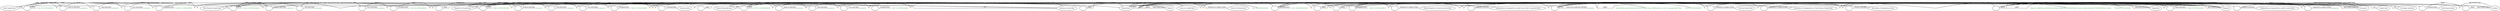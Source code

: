 strict graph "Mexico-K2-all.tsv" {
	fontsize=20
	{
		rank=same
		node [color="" fontcolor=black fontsize=10 shape=ellipse style=""]
		"Q2608489-P576-1d2dab-46b6b8b6-0-P828" [label=""]
		ckgP1 [label=Provenance]
		node [color=orange fontsize=10 shape=point style=filled]
		"ckg_c20-46b6b8b6-0-P828" [label=""]
	}
	edge [fontsize=10]
	"Q2608489-P576-1d2dab-46b6b8b6-0-P828" -- "ckg_c20-46b6b8b6-0-P828" [label=ckgr9]
	"ckg_c20-46b6b8b6-0-P828" -- ckgP1 [label="ckg:Context Type"]
	{
		rank=same
		node [color="" fontcolor=black fontsize=10 shape=ellipse style=""]
		"Q285658-P576-f09f24-7606e02a-0-P828" [label=""]
		ckgP1 [label=Provenance]
		node [color=orange fontsize=10 shape=point style=filled]
		"ckg_c20-7606e02a-0-P828" [label=""]
	}
	edge [fontsize=10]
	"Q285658-P576-f09f24-7606e02a-0-P828" -- "ckg_c20-7606e02a-0-P828" [label=ckgr9]
	"ckg_c20-7606e02a-0-P828" -- ckgP1 [label="ckg:Context Type"]
	{
		rank=same
		node [color="" fontcolor=black fontsize=10 shape=ellipse style=""]
		"Q5788450-P576-09d178-15130118-0-P828" [label=""]
		ckgP1 [label=Provenance]
		node [color=orange fontsize=10 shape=point style=filled]
		"ckg_c20-15130118-0-P828" [label=""]
	}
	edge [fontsize=10]
	"Q5788450-P576-09d178-15130118-0-P828" -- "ckg_c20-15130118-0-P828" [label=ckgr9]
	"ckg_c20-15130118-0-P828" -- ckgP1 [label="ckg:Context Type"]
	{
		rank=same
		node [color="" fontcolor=black fontsize=10 shape=ellipse style=""]
		"Q671658-P576-aced6f-051f565c-0-P828" [label=""]
		ckgP1 [label=Provenance]
		node [color=orange fontsize=10 shape=point style=filled]
		"ckg_c20-051f565c-0-P828" [label=""]
	}
	edge [fontsize=10]
	"Q671658-P576-aced6f-051f565c-0-P828" -- "ckg_c20-051f565c-0-P828" [label=ckgr9]
	"ckg_c20-051f565c-0-P828" -- ckgP1 [label="ckg:Context Type"]
	{
		rank=same
		node [color="" fontcolor=black fontsize=10 shape=ellipse style=""]
		"Q96-P571-152919-88adc7f1-0-P805" [label=""]
		ckgP1 [label=Provenance]
		node [color=orange fontsize=10 shape=point style=filled]
		"ckg_c22-88adc7f1-0-P805" [label=""]
	}
	edge [fontsize=10]
	"Q96-P571-152919-88adc7f1-0-P805" -- "ckg_c22-88adc7f1-0-P805" [label=ckgr9]
	"ckg_c22-88adc7f1-0-P805" -- ckgP1 [label="ckg:Context Type"]
	{
		rank=same
		node [color="" fontcolor=black fontsize=10 shape=ellipse style=""]
		"Q2608489-P576-1d2dab-46b6b8b6-0-P580" [label=""]
		ckgT1 [label=Temporal]
		node [color=orange fontsize=10 shape=point style=filled]
		"ckg_c2-46b6b8b6-0-P580" [label=""]
	}
	edge [fontsize=10]
	"Q2608489-P576-1d2dab-46b6b8b6-0-P580" -- "ckg_c2-46b6b8b6-0-P580" [label=ckgr9]
	"ckg_c2-46b6b8b6-0-P580" -- ckgT1 [label="ckg:Context Type"]
	{
		rank=same
		node [color="" fontcolor=black fontsize=10 shape=ellipse style=""]
		"Q285658-P576-f09f24-7606e02a-0-P580" [label=""]
		ckgT1 [label=Temporal]
		node [color=orange fontsize=10 shape=point style=filled]
		"ckg_c2-7606e02a-0-P580" [label=""]
	}
	edge [fontsize=10]
	"Q285658-P576-f09f24-7606e02a-0-P580" -- "ckg_c2-7606e02a-0-P580" [label=ckgr9]
	"ckg_c2-7606e02a-0-P580" -- ckgT1 [label="ckg:Context Type"]
	{
		rank=same
		node [color="" fontcolor=black fontsize=10 shape=ellipse style=""]
		"Q5788450-P576-09d178-15130118-0-P580" [label=""]
		ckgT1 [label=Temporal]
		node [color=orange fontsize=10 shape=point style=filled]
		"ckg_c2-15130118-0-P580" [label=""]
	}
	edge [fontsize=10]
	"Q5788450-P576-09d178-15130118-0-P580" -- "ckg_c2-15130118-0-P580" [label=ckgr9]
	"ckg_c2-15130118-0-P580" -- ckgT1 [label="ckg:Context Type"]
	{
		rank=same
		node [color="" fontcolor=black fontsize=10 shape=ellipse style=""]
		"Q671658-P576-aced6f-051f565c-0-P580" [label=""]
		ckgT1 [label=Temporal]
		node [color=orange fontsize=10 shape=point style=filled]
		"ckg_c2-051f565c-0-P580" [label=""]
	}
	edge [fontsize=10]
	"Q671658-P576-aced6f-051f565c-0-P580" -- "ckg_c2-051f565c-0-P580" [label=ckgr9]
	"ckg_c2-051f565c-0-P580" -- ckgT1 [label="ckg:Context Type"]
	{
		rank=same
		node [color="" fontcolor=black fontsize=10 shape=ellipse style=""]
		"Q2608489-P576-1d2dab-46b6b8b6-0-P585" [label=""]
		ckgT1 [label=Temporal]
		node [color=orange fontsize=10 shape=point style=filled]
		"ckg_c6-46b6b8b6-0-P585" [label=""]
	}
	edge [fontsize=10]
	"Q2608489-P576-1d2dab-46b6b8b6-0-P585" -- "ckg_c6-46b6b8b6-0-P585" [label=ckgr9]
	"ckg_c6-46b6b8b6-0-P585" -- ckgT1 [label="ckg:Context Type"]
	{
		rank=same
		node [color="" fontcolor=black fontsize=10 shape=ellipse style=""]
		"Q285658-P576-f09f24-7606e02a-0-P585" [label=""]
		ckgT1 [label=Temporal]
		node [color=orange fontsize=10 shape=point style=filled]
		"ckg_c6-7606e02a-0-P585" [label=""]
	}
	edge [fontsize=10]
	"Q285658-P576-f09f24-7606e02a-0-P585" -- "ckg_c6-7606e02a-0-P585" [label=ckgr9]
	"ckg_c6-7606e02a-0-P585" -- ckgT1 [label="ckg:Context Type"]
	{
		rank=same
		node [color="" fontcolor=black fontsize=10 shape=ellipse style=""]
		"Q5788450-P576-09d178-15130118-0-P585" [label=""]
		ckgT1 [label=Temporal]
		node [color=orange fontsize=10 shape=point style=filled]
		"ckg_c6-7606e02a-0-P585" [label=""]
	}
	edge [fontsize=10]
	"Q5788450-P576-09d178-15130118-0-P585" -- "ckg_c6-7606e02a-0-P585" [label=ckgr9]
	"ckg_c6-7606e02a-0-P585" -- ckgT1 [label="ckg:Context Type"]
	{
		rank=same
		node [color="" fontcolor=black fontsize=10 shape=ellipse style=""]
		"Q671658-P576-aced6f-051f565c-0-P585" [label=""]
		ckgT1 [label=Temporal]
		node [color=orange fontsize=10 shape=point style=filled]
		"ckg_c6-15130118-0-P585" [label=""]
	}
	edge [fontsize=10]
	"Q671658-P576-aced6f-051f565c-0-P585" -- "ckg_c6-15130118-0-P585" [label=ckgr9]
	"ckg_c6-15130118-0-P585" -- ckgT1 [label="ckg:Context Type"]
	{
		rank=same
		node [color="" fontcolor=black fontsize=10 shape=ellipse style=""]
		Q2608489 [label="'Aztec Empire'@en"]
		Q3024240 [label="'historical country'@en"]
		node [color=orange fontsize=10 shape=point style=filled]
		"Q2608489-P31-Q3024240-feb4d18c-0" [label=""]
	}
	edge [fontsize=10]
	Q2608489 -- "Q2608489-P31-Q3024240-feb4d18c-0" [label=P31]
	"Q2608489-P31-Q3024240-feb4d18c-0" -- Q3024240 [label=P31]
	{
		rank=same
		node [color="" fontcolor=black fontsize=10 shape=ellipse style=""]
		"Q2608489-P571-8a4b9f-b92a0bb9-0" [label=""]
		ckgT1 [label=Temporal]
		node [color=orange fontsize=10 shape=point style=filled]
		"Q2608489-P571-8a4b9f-b92a0bb9-0-P571" [label=""]
	}
	edge [fontsize=10]
	"Q2608489-P571-8a4b9f-b92a0bb9-0" -- "Q2608489-P571-8a4b9f-b92a0bb9-0-P571" [label=ckgr9]
	"Q2608489-P571-8a4b9f-b92a0bb9-0-P571" -- ckgT1 [label="ckg:Context Type"]
	{
		rank=same
		node [color="" fontcolor=black fontsize=10 shape=ellipse style=""]
		Q2608489 [label="'Aztec Empire'@en"]
		node [color="" fontcolor=forestgreen fontsize=10 shape=plain style=""]
		"Q2608489-P571-8a4b9f-b92a0bb9-0^1428-01-01T00_00_00Z/9" [label="^1428-01-01T00:00:00Z/9"]
		node [color=orange fontsize=10 shape=point style=filled]
		"Q2608489-P571-8a4b9f-b92a0bb9-0" [label=""]
	}
	edge [fontsize=10]
	Q2608489 -- "Q2608489-P571-8a4b9f-b92a0bb9-0" [label=P571]
	"Q2608489-P571-8a4b9f-b92a0bb9-0" -- "Q2608489-P571-8a4b9f-b92a0bb9-0^1428-01-01T00_00_00Z/9" [label="'inception'@en"]
	{
		rank=same
		node [color="" fontcolor=black fontsize=10 shape=ellipse style=""]
		"Q2608489-P576-1d2dab-46b6b8b6-0" [label=""]
		ckgT1 [label=Temporal]
		node [color=orange fontsize=10 shape=point style=filled]
		"Q2608489-P576-1d2dab-46b6b8b6-0-P576" [label=""]
	}
	edge [fontsize=10]
	"Q2608489-P576-1d2dab-46b6b8b6-0" -- "Q2608489-P576-1d2dab-46b6b8b6-0-P576" [label=ckgr9]
	"Q2608489-P576-1d2dab-46b6b8b6-0-P576" -- ckgT1 [label="ckg:Context Type"]
	{
		rank=same
		node [color="" fontcolor=black fontsize=10 shape=ellipse style=""]
		"Q2608489-P576-1d2dab-46b6b8b6-0" [label=""]
		node [color="" fontcolor=forestgreen fontsize=10 shape=plain style=""]
		"Q2608489-P576-1d2dab-46b6b8b6-0-P580unknown" [label=unknown]
		node [color=orange fontsize=10 shape=point style=filled]
		"Q2608489-P576-1d2dab-46b6b8b6-0-P580" [label=""]
	}
	edge [fontsize=10]
	"Q2608489-P576-1d2dab-46b6b8b6-0" -- "Q2608489-P576-1d2dab-46b6b8b6-0-P580" [label=P580]
	"Q2608489-P576-1d2dab-46b6b8b6-0-P580" -- "Q2608489-P576-1d2dab-46b6b8b6-0-P580unknown" [label="'start time'@en"]
	{
		rank=same
		node [color="" fontcolor=black fontsize=10 shape=ellipse style=""]
		"Q2608489-P576-1d2dab-46b6b8b6-0" [label=""]
		node [color="" fontcolor=forestgreen fontsize=10 shape=plain style=""]
		"Q2608489-P576-1d2dab-46b6b8b6-0-P585unknown" [label=unknown]
		node [color=orange fontsize=10 shape=point style=filled]
		"Q2608489-P576-1d2dab-46b6b8b6-0-P585" [label=""]
	}
	edge [fontsize=10]
	"Q2608489-P576-1d2dab-46b6b8b6-0" -- "Q2608489-P576-1d2dab-46b6b8b6-0-P585" [label=P585]
	"Q2608489-P576-1d2dab-46b6b8b6-0-P585" -- "Q2608489-P576-1d2dab-46b6b8b6-0-P585unknown" [label="'point in time'@en"]
	{
		rank=same
		node [color="" fontcolor=black fontsize=10 shape=ellipse style=""]
		"Q2608489-P576-1d2dab-46b6b8b6-0" [label=""]
		node [color="" fontcolor=forestgreen fontsize=10 shape=plain style=""]
		"Q2608489-P576-1d2dab-46b6b8b6-0-P828unknown" [label=unknown]
		node [color=orange fontsize=10 shape=point style=filled]
		"Q2608489-P576-1d2dab-46b6b8b6-0-P828" [label=""]
	}
	edge [fontsize=10]
	"Q2608489-P576-1d2dab-46b6b8b6-0" -- "Q2608489-P576-1d2dab-46b6b8b6-0-P828" [label=P828]
	"Q2608489-P576-1d2dab-46b6b8b6-0-P828" -- "Q2608489-P576-1d2dab-46b6b8b6-0-P828unknown" [label="'has cause'@en"]
	{
		rank=same
		node [color="" fontcolor=black fontsize=10 shape=ellipse style=""]
		Q2608489 [label="'Aztec Empire'@en"]
		node [color="" fontcolor=forestgreen fontsize=10 shape=plain style=""]
		"Q2608489-P576-1d2dab-46b6b8b6-0^1521-08-13T00_00_00Z/11" [label="^1521-08-13T00:00:00Z/11"]
		node [color=orange fontsize=10 shape=point style=filled]
		"Q2608489-P576-1d2dab-46b6b8b6-0" [label=""]
	}
	edge [fontsize=10]
	Q2608489 -- "Q2608489-P576-1d2dab-46b6b8b6-0" [label=P576]
	"Q2608489-P576-1d2dab-46b6b8b6-0" -- "Q2608489-P576-1d2dab-46b6b8b6-0^1521-08-13T00_00_00Z/11" [label="'dissolved, abolished or demolished date'@en"]
	{
		rank=same
		node [color="" fontcolor=black fontsize=10 shape=ellipse style=""]
		Q2608489 [label="'Aztec Empire'@en"]
		node [color="" fontcolor=forestgreen fontsize=10 shape=plain style=""]
		"Q2608489-P576-1d2dab-46b6b8b6-0^1521-08-13T00_00_00Z/11" [label="^1521-08-13T00:00:00Z/11"]
		node [color=orange fontsize=10 shape=point style=filled]
		"Q2608489-P576-1d2dab-46b6b8b6-0" [label=""]
	}
	edge [fontsize=10]
	Q2608489 -- "Q2608489-P576-1d2dab-46b6b8b6-0" [label=P576]
	"Q2608489-P576-1d2dab-46b6b8b6-0" -- "Q2608489-P576-1d2dab-46b6b8b6-0^1521-08-13T00_00_00Z/11" [label=P576]
	{
		rank=same
		node [color="" fontcolor=black fontsize=10 shape=ellipse style=""]
		"Q285658-P17-Q96-73586c2b-0" [label=""]
		ckgL1 [label=Location]
		node [color=orange fontsize=10 shape=point style=filled]
		"Q285658-P17-Q96-73586c2b-0-P17" [label=""]
	}
	edge [fontsize=10]
	"Q285658-P17-Q96-73586c2b-0" -- "Q285658-P17-Q96-73586c2b-0-P17" [label=ckgr9]
	"Q285658-P17-Q96-73586c2b-0-P17" -- ckgL1 [label="ckg:Context Type"]
	{
		rank=same
		node [color="" fontcolor=black fontsize=10 shape=ellipse style=""]
		Q285658 [label="'First Mexican Empire'@en"]
		Q96 [label="'Mexico'@en"]
		node [color=orange fontsize=10 shape=point style=filled]
		"Q285658-P17-Q96-73586c2b-0" [label=""]
	}
	edge [fontsize=10]
	Q285658 -- "Q285658-P17-Q96-73586c2b-0" [label=P17]
	"Q285658-P17-Q96-73586c2b-0" -- Q96 [label="'country'@en"]
	{
		rank=same
		node [color="" fontcolor=black fontsize=10 shape=ellipse style=""]
		Q285658 [label="'First Mexican Empire'@en"]
		Q3024240 [label="'historical country'@en"]
		node [color=orange fontsize=10 shape=point style=filled]
		"Q285658-P31-Q3024240-d74775fa-0" [label=""]
	}
	edge [fontsize=10]
	Q285658 -- "Q285658-P31-Q3024240-d74775fa-0" [label=P31]
	"Q285658-P31-Q3024240-d74775fa-0" -- Q3024240 [label=P31]
	{
		rank=same
		node [color="" fontcolor=black fontsize=10 shape=ellipse style=""]
		"Q285658-P571-83ae7d-5bb18787-0" [label=""]
		ckgT1 [label=Temporal]
		node [color=orange fontsize=10 shape=point style=filled]
		"Q285658-P571-83ae7d-5bb18787-0-P571" [label=""]
	}
	edge [fontsize=10]
	"Q285658-P571-83ae7d-5bb18787-0" -- "Q285658-P571-83ae7d-5bb18787-0-P571" [label=ckgr9]
	"Q285658-P571-83ae7d-5bb18787-0-P571" -- ckgT1 [label="ckg:Context Type"]
	{
		rank=same
		node [color="" fontcolor=black fontsize=10 shape=ellipse style=""]
		Q285658 [label="'First Mexican Empire'@en"]
		node [color="" fontcolor=forestgreen fontsize=10 shape=plain style=""]
		"Q285658-P571-83ae7d-5bb18787-0^1822-05-19T00_00_00Z/11" [label="^1822-05-19T00:00:00Z/11"]
		node [color=orange fontsize=10 shape=point style=filled]
		"Q285658-P571-83ae7d-5bb18787-0" [label=""]
	}
	edge [fontsize=10]
	Q285658 -- "Q285658-P571-83ae7d-5bb18787-0" [label=P571]
	"Q285658-P571-83ae7d-5bb18787-0" -- "Q285658-P571-83ae7d-5bb18787-0^1822-05-19T00_00_00Z/11" [label="'inception'@en"]
	{
		rank=same
		node [color="" fontcolor=black fontsize=10 shape=ellipse style=""]
		"Q285658-P576-f09f24-7606e02a-0" [label=""]
		ckgT1 [label=Temporal]
		node [color=orange fontsize=10 shape=point style=filled]
		"Q285658-P576-f09f24-7606e02a-0-P576" [label=""]
	}
	edge [fontsize=10]
	"Q285658-P576-f09f24-7606e02a-0" -- "Q285658-P576-f09f24-7606e02a-0-P576" [label=ckgr9]
	"Q285658-P576-f09f24-7606e02a-0-P576" -- ckgT1 [label="ckg:Context Type"]
	{
		rank=same
		node [color="" fontcolor=black fontsize=10 shape=ellipse style=""]
		"Q285658-P576-f09f24-7606e02a-0" [label=""]
		node [color="" fontcolor=forestgreen fontsize=10 shape=plain style=""]
		"Q285658-P576-f09f24-7606e02a-0-P580unknown" [label=unknown]
		node [color=orange fontsize=10 shape=point style=filled]
		"Q285658-P576-f09f24-7606e02a-0-P580" [label=""]
	}
	edge [fontsize=10]
	"Q285658-P576-f09f24-7606e02a-0" -- "Q285658-P576-f09f24-7606e02a-0-P580" [label=P580]
	"Q285658-P576-f09f24-7606e02a-0-P580" -- "Q285658-P576-f09f24-7606e02a-0-P580unknown" [label="'start time'@en"]
	{
		rank=same
		node [color="" fontcolor=black fontsize=10 shape=ellipse style=""]
		"Q285658-P576-f09f24-7606e02a-0" [label=""]
		node [color="" fontcolor=forestgreen fontsize=10 shape=plain style=""]
		"Q285658-P576-f09f24-7606e02a-0-P585unknown" [label=unknown]
		node [color=orange fontsize=10 shape=point style=filled]
		"Q285658-P576-f09f24-7606e02a-0-P585" [label=""]
	}
	edge [fontsize=10]
	"Q285658-P576-f09f24-7606e02a-0" -- "Q285658-P576-f09f24-7606e02a-0-P585" [label=P585]
	"Q285658-P576-f09f24-7606e02a-0-P585" -- "Q285658-P576-f09f24-7606e02a-0-P585unknown" [label="'point in time'@en"]
	{
		rank=same
		node [color="" fontcolor=black fontsize=10 shape=ellipse style=""]
		"Q285658-P576-f09f24-7606e02a-0" [label=""]
		node [color="" fontcolor=forestgreen fontsize=10 shape=plain style=""]
		"Q285658-P576-f09f24-7606e02a-0-P828unknown" [label=unknown]
		node [color=orange fontsize=10 shape=point style=filled]
		"Q285658-P576-f09f24-7606e02a-0-P828" [label=""]
	}
	edge [fontsize=10]
	"Q285658-P576-f09f24-7606e02a-0" -- "Q285658-P576-f09f24-7606e02a-0-P828" [label=P828]
	"Q285658-P576-f09f24-7606e02a-0-P828" -- "Q285658-P576-f09f24-7606e02a-0-P828unknown" [label="'has cause'@en"]
	{
		rank=same
		node [color="" fontcolor=black fontsize=10 shape=ellipse style=""]
		Q285658 [label="'First Mexican Empire'@en"]
		node [color="" fontcolor=forestgreen fontsize=10 shape=plain style=""]
		"Q285658-P576-f09f24-7606e02a-0^1823-03-19T00_00_00Z/11" [label="^1823-03-19T00:00:00Z/11"]
		node [color=orange fontsize=10 shape=point style=filled]
		"Q285658-P576-f09f24-7606e02a-0" [label=""]
	}
	edge [fontsize=10]
	Q285658 -- "Q285658-P576-f09f24-7606e02a-0" [label=P576]
	"Q285658-P576-f09f24-7606e02a-0" -- "Q285658-P576-f09f24-7606e02a-0^1823-03-19T00_00_00Z/11" [label="'dissolved, abolished or demolished date'@en"]
	{
		rank=same
		node [color="" fontcolor=black fontsize=10 shape=ellipse style=""]
		Q285658 [label="'First Mexican Empire'@en"]
		node [color="" fontcolor=forestgreen fontsize=10 shape=plain style=""]
		"Q285658-P576-f09f24-7606e02a-0^1823-03-19T00_00_00Z/11" [label="^1823-03-19T00:00:00Z/11"]
		node [color=orange fontsize=10 shape=point style=filled]
		"Q285658-P576-f09f24-7606e02a-0" [label=""]
	}
	edge [fontsize=10]
	Q285658 -- "Q285658-P576-f09f24-7606e02a-0" [label=P576]
	"Q285658-P576-f09f24-7606e02a-0" -- "Q285658-P576-f09f24-7606e02a-0^1823-03-19T00_00_00Z/11" [label=P576]
	{
		rank=same
		node [color="" fontcolor=black fontsize=10 shape=ellipse style=""]
		"Q5788450-P17-Q96-ee040944-0" [label=""]
		ckgL1 [label=Location]
		node [color=orange fontsize=10 shape=point style=filled]
		"Q5788450-P17-Q96-ee040944-0-P17" [label=""]
	}
	edge [fontsize=10]
	"Q5788450-P17-Q96-ee040944-0" -- "Q5788450-P17-Q96-ee040944-0-P17" [label=ckgr9]
	"Q5788450-P17-Q96-ee040944-0-P17" -- ckgL1 [label="ckg:Context Type"]
	{
		rank=same
		node [color="" fontcolor=black fontsize=10 shape=ellipse style=""]
		Q5788450 [label="'Restored Republic'@en"]
		Q96 [label="'Mexico'@en"]
		node [color=orange fontsize=10 shape=point style=filled]
		"Q5788450-P17-Q96-ee040944-0" [label=""]
	}
	edge [fontsize=10]
	Q5788450 -- "Q5788450-P17-Q96-ee040944-0" [label=P17]
	"Q5788450-P17-Q96-ee040944-0" -- Q96 [label="'country'@en"]
	{
		rank=same
		node [color="" fontcolor=black fontsize=10 shape=ellipse style=""]
		Q5788450 [label="'Restored Republic'@en"]
		Q3024240 [label="'historical country'@en"]
		node [color=orange fontsize=10 shape=point style=filled]
		"Q5788450-P31-Q3024240-e8e9826a-0" [label=""]
	}
	edge [fontsize=10]
	Q5788450 -- "Q5788450-P31-Q3024240-e8e9826a-0" [label=P31]
	"Q5788450-P31-Q3024240-e8e9826a-0" -- Q3024240 [label=P31]
	{
		rank=same
		node [color="" fontcolor=black fontsize=10 shape=ellipse style=""]
		"Q5788450-P571-aa7334-928617e3-0" [label=""]
		ckgT1 [label=Temporal]
		node [color=orange fontsize=10 shape=point style=filled]
		"Q5788450-P571-aa7334-928617e3-0-P571" [label=""]
	}
	edge [fontsize=10]
	"Q5788450-P571-aa7334-928617e3-0" -- "Q5788450-P571-aa7334-928617e3-0-P571" [label=ckgr9]
	"Q5788450-P571-aa7334-928617e3-0-P571" -- ckgT1 [label="ckg:Context Type"]
	{
		rank=same
		node [color="" fontcolor=black fontsize=10 shape=ellipse style=""]
		Q5788450 [label="'Restored Republic'@en"]
		node [color="" fontcolor=forestgreen fontsize=10 shape=plain style=""]
		"Q5788450-P571-aa7334-928617e3-0^1867-01-01T00_00_00Z/9" [label="^1867-01-01T00:00:00Z/9"]
		node [color=orange fontsize=10 shape=point style=filled]
		"Q5788450-P571-aa7334-928617e3-0" [label=""]
	}
	edge [fontsize=10]
	Q5788450 -- "Q5788450-P571-aa7334-928617e3-0" [label=P571]
	"Q5788450-P571-aa7334-928617e3-0" -- "Q5788450-P571-aa7334-928617e3-0^1867-01-01T00_00_00Z/9" [label="'inception'@en"]
	{
		rank=same
		node [color="" fontcolor=black fontsize=10 shape=ellipse style=""]
		"Q5788450-P576-09d178-15130118-0" [label=""]
		ckgT1 [label=Temporal]
		node [color=orange fontsize=10 shape=point style=filled]
		"Q5788450-P576-09d178-15130118-0-P576" [label=""]
	}
	edge [fontsize=10]
	"Q5788450-P576-09d178-15130118-0" -- "Q5788450-P576-09d178-15130118-0-P576" [label=ckgr9]
	"Q5788450-P576-09d178-15130118-0-P576" -- ckgT1 [label="ckg:Context Type"]
	{
		rank=same
		node [color="" fontcolor=black fontsize=10 shape=ellipse style=""]
		"Q5788450-P576-09d178-15130118-0" [label=""]
		node [color="" fontcolor=forestgreen fontsize=10 shape=plain style=""]
		"Q5788450-P576-09d178-15130118-0-P580unknown" [label=unknown]
		node [color=orange fontsize=10 shape=point style=filled]
		"Q5788450-P576-09d178-15130118-0-P580" [label=""]
	}
	edge [fontsize=10]
	"Q5788450-P576-09d178-15130118-0" -- "Q5788450-P576-09d178-15130118-0-P580" [label=P580]
	"Q5788450-P576-09d178-15130118-0-P580" -- "Q5788450-P576-09d178-15130118-0-P580unknown" [label="'start time'@en"]
	{
		rank=same
		node [color="" fontcolor=black fontsize=10 shape=ellipse style=""]
		"Q5788450-P576-09d178-15130118-0" [label=""]
		node [color="" fontcolor=forestgreen fontsize=10 shape=plain style=""]
		"Q5788450-P576-09d178-15130118-0-P585unknown" [label=unknown]
		node [color=orange fontsize=10 shape=point style=filled]
		"Q5788450-P576-09d178-15130118-0-P585" [label=""]
	}
	edge [fontsize=10]
	"Q5788450-P576-09d178-15130118-0" -- "Q5788450-P576-09d178-15130118-0-P585" [label=P585]
	"Q5788450-P576-09d178-15130118-0-P585" -- "Q5788450-P576-09d178-15130118-0-P585unknown" [label="'point in time'@en"]
	{
		rank=same
		node [color="" fontcolor=black fontsize=10 shape=ellipse style=""]
		"Q5788450-P576-09d178-15130118-0" [label=""]
		node [color="" fontcolor=forestgreen fontsize=10 shape=plain style=""]
		"Q5788450-P576-09d178-15130118-0-P828unknown" [label=unknown]
		node [color=orange fontsize=10 shape=point style=filled]
		"Q5788450-P576-09d178-15130118-0-P828" [label=""]
	}
	edge [fontsize=10]
	"Q5788450-P576-09d178-15130118-0" -- "Q5788450-P576-09d178-15130118-0-P828" [label=P828]
	"Q5788450-P576-09d178-15130118-0-P828" -- "Q5788450-P576-09d178-15130118-0-P828unknown" [label="'has cause'@en"]
	{
		rank=same
		node [color="" fontcolor=black fontsize=10 shape=ellipse style=""]
		Q5788450 [label="'Restored Republic'@en"]
		node [color="" fontcolor=forestgreen fontsize=10 shape=plain style=""]
		"Q5788450-P576-09d178-15130118-0^1876-01-01T00_00_00Z/9" [label="^1876-01-01T00:00:00Z/9"]
		node [color=orange fontsize=10 shape=point style=filled]
		"Q5788450-P576-09d178-15130118-0" [label=""]
	}
	edge [fontsize=10]
	Q5788450 -- "Q5788450-P576-09d178-15130118-0" [label=P576]
	"Q5788450-P576-09d178-15130118-0" -- "Q5788450-P576-09d178-15130118-0^1876-01-01T00_00_00Z/9" [label="'dissolved, abolished or demolished date'@en"]
	{
		rank=same
		node [color="" fontcolor=black fontsize=10 shape=ellipse style=""]
		Q5788450 [label="'Restored Republic'@en"]
		node [color="" fontcolor=forestgreen fontsize=10 shape=plain style=""]
		"Q5788450-P576-09d178-15130118-0^1876-01-01T00_00_00Z/9" [label="^1876-01-01T00:00:00Z/9"]
		node [color=orange fontsize=10 shape=point style=filled]
		"Q5788450-P576-09d178-15130118-0" [label=""]
	}
	edge [fontsize=10]
	Q5788450 -- "Q5788450-P576-09d178-15130118-0" [label=P576]
	"Q5788450-P576-09d178-15130118-0" -- "Q5788450-P576-09d178-15130118-0^1876-01-01T00_00_00Z/9" [label=P576]
	{
		rank=same
		node [color="" fontcolor=black fontsize=10 shape=ellipse style=""]
		"Q671658-P30-Q828-44e431d5-0" [label=""]
		ckgL1 [label=Location]
		node [color=orange fontsize=10 shape=point style=filled]
		"Q671658-P30-Q828-44e431d5-0-P30" [label=""]
	}
	edge [fontsize=10]
	"Q671658-P30-Q828-44e431d5-0" -- "Q671658-P30-Q828-44e431d5-0-P30" [label=ckgr9]
	"Q671658-P30-Q828-44e431d5-0-P30" -- ckgL1 [label="ckg:Context Type"]
	{
		rank=same
		node [color="" fontcolor=black fontsize=10 shape=ellipse style=""]
		Q671658 [label="'Republic of Yucatán'@en"]
		Q828 [label="'Americas'@en"]
		node [color=orange fontsize=10 shape=point style=filled]
		"Q671658-P30-Q828-44e431d5-0" [label=""]
	}
	edge [fontsize=10]
	Q671658 -- "Q671658-P30-Q828-44e431d5-0" [label=P30]
	"Q671658-P30-Q828-44e431d5-0" -- Q828 [label="'continent'@en"]
	{
		rank=same
		node [color="" fontcolor=black fontsize=10 shape=ellipse style=""]
		Q671658 [label="'Republic of Yucatán'@en"]
		Q3024240 [label="'historical country'@en"]
		node [color=orange fontsize=10 shape=point style=filled]
		"Q671658-P31-Q3024240-dafcbebd-0" [label=""]
	}
	edge [fontsize=10]
	Q671658 -- "Q671658-P31-Q3024240-dafcbebd-0" [label=P31]
	"Q671658-P31-Q3024240-dafcbebd-0" -- Q3024240 [label=P31]
	{
		rank=same
		node [color="" fontcolor=black fontsize=10 shape=ellipse style=""]
		Q671658 [label="'Republic of Yucatán'@en"]
		Q3624078 [label="'sovereign state'@en"]
		node [color=orange fontsize=10 shape=point style=filled]
		"Q671658-P31-Q3624078-9f64edcc-0" [label=""]
	}
	edge [fontsize=10]
	Q671658 -- "Q671658-P31-Q3624078-9f64edcc-0" [label=P31]
	"Q671658-P31-Q3624078-9f64edcc-0" -- Q3624078 [label=P31]
	{
		rank=same
		node [color="" fontcolor=black fontsize=10 shape=ellipse style=""]
		"Q671658-P571-112038-58d49f84-0" [label=""]
		ckgT1 [label=Temporal]
		node [color=orange fontsize=10 shape=point style=filled]
		"Q671658-P571-112038-58d49f84-0-P571" [label=""]
	}
	edge [fontsize=10]
	"Q671658-P571-112038-58d49f84-0" -- "Q671658-P571-112038-58d49f84-0-P571" [label=ckgr9]
	"Q671658-P571-112038-58d49f84-0-P571" -- ckgT1 [label="ckg:Context Type"]
	{
		rank=same
		node [color="" fontcolor=black fontsize=10 shape=ellipse style=""]
		Q671658 [label="'Republic of Yucatán'@en"]
		node [color="" fontcolor=forestgreen fontsize=10 shape=plain style=""]
		"Q671658-P571-112038-58d49f84-0^1841-01-01T00_00_00Z/9" [label="^1841-01-01T00:00:00Z/9"]
		node [color=orange fontsize=10 shape=point style=filled]
		"Q671658-P571-112038-58d49f84-0" [label=""]
	}
	edge [fontsize=10]
	Q671658 -- "Q671658-P571-112038-58d49f84-0" [label=P571]
	"Q671658-P571-112038-58d49f84-0" -- "Q671658-P571-112038-58d49f84-0^1841-01-01T00_00_00Z/9" [label="'inception'@en"]
	{
		rank=same
		node [color="" fontcolor=black fontsize=10 shape=ellipse style=""]
		"Q671658-P576-aced6f-051f565c-0" [label=""]
		ckgT1 [label=Temporal]
		node [color=orange fontsize=10 shape=point style=filled]
		"Q671658-P576-aced6f-051f565c-0-P576" [label=""]
	}
	edge [fontsize=10]
	"Q671658-P576-aced6f-051f565c-0" -- "Q671658-P576-aced6f-051f565c-0-P576" [label=ckgr9]
	"Q671658-P576-aced6f-051f565c-0-P576" -- ckgT1 [label="ckg:Context Type"]
	{
		rank=same
		node [color="" fontcolor=black fontsize=10 shape=ellipse style=""]
		"Q671658-P576-aced6f-051f565c-0" [label=""]
		node [color="" fontcolor=forestgreen fontsize=10 shape=plain style=""]
		"Q671658-P576-aced6f-051f565c-0-P580unknown" [label=unknown]
		node [color=orange fontsize=10 shape=point style=filled]
		"Q671658-P576-aced6f-051f565c-0-P580" [label=""]
	}
	edge [fontsize=10]
	"Q671658-P576-aced6f-051f565c-0" -- "Q671658-P576-aced6f-051f565c-0-P580" [label=P580]
	"Q671658-P576-aced6f-051f565c-0-P580" -- "Q671658-P576-aced6f-051f565c-0-P580unknown" [label="'start time'@en"]
	{
		rank=same
		node [color="" fontcolor=black fontsize=10 shape=ellipse style=""]
		"Q671658-P576-aced6f-051f565c-0" [label=""]
		node [color="" fontcolor=forestgreen fontsize=10 shape=plain style=""]
		"Q671658-P576-aced6f-051f565c-0-P585unknown" [label=unknown]
		node [color=orange fontsize=10 shape=point style=filled]
		"Q671658-P576-aced6f-051f565c-0-P585" [label=""]
	}
	edge [fontsize=10]
	"Q671658-P576-aced6f-051f565c-0" -- "Q671658-P576-aced6f-051f565c-0-P585" [label=P585]
	"Q671658-P576-aced6f-051f565c-0-P585" -- "Q671658-P576-aced6f-051f565c-0-P585unknown" [label="'point in time'@en"]
	{
		rank=same
		node [color="" fontcolor=black fontsize=10 shape=ellipse style=""]
		"Q671658-P576-aced6f-051f565c-0" [label=""]
		node [color="" fontcolor=forestgreen fontsize=10 shape=plain style=""]
		"Q671658-P576-aced6f-051f565c-0-P828unknown" [label=unknown]
		node [color=orange fontsize=10 shape=point style=filled]
		"Q671658-P576-aced6f-051f565c-0-P828" [label=""]
	}
	edge [fontsize=10]
	"Q671658-P576-aced6f-051f565c-0" -- "Q671658-P576-aced6f-051f565c-0-P828" [label=P828]
	"Q671658-P576-aced6f-051f565c-0-P828" -- "Q671658-P576-aced6f-051f565c-0-P828unknown" [label="'has cause'@en"]
	{
		rank=same
		node [color="" fontcolor=black fontsize=10 shape=ellipse style=""]
		Q671658 [label="'Republic of Yucatán'@en"]
		node [color="" fontcolor=forestgreen fontsize=10 shape=plain style=""]
		"Q671658-P576-aced6f-051f565c-0^1848-01-01T00_00_00Z/9" [label="^1848-01-01T00:00:00Z/9"]
		node [color=orange fontsize=10 shape=point style=filled]
		"Q671658-P576-aced6f-051f565c-0" [label=""]
	}
	edge [fontsize=10]
	Q671658 -- "Q671658-P576-aced6f-051f565c-0" [label=P576]
	"Q671658-P576-aced6f-051f565c-0" -- "Q671658-P576-aced6f-051f565c-0^1848-01-01T00_00_00Z/9" [label="'dissolved, abolished or demolished date'@en"]
	{
		rank=same
		node [color="" fontcolor=black fontsize=10 shape=ellipse style=""]
		Q671658 [label="'Republic of Yucatán'@en"]
		node [color="" fontcolor=forestgreen fontsize=10 shape=plain style=""]
		"Q671658-P576-aced6f-051f565c-0^1848-01-01T00_00_00Z/9" [label="^1848-01-01T00:00:00Z/9"]
		node [color=orange fontsize=10 shape=point style=filled]
		"Q671658-P576-aced6f-051f565c-0" [label=""]
	}
	edge [fontsize=10]
	Q671658 -- "Q671658-P576-aced6f-051f565c-0" [label=P576]
	"Q671658-P576-aced6f-051f565c-0" -- "Q671658-P576-aced6f-051f565c-0^1848-01-01T00_00_00Z/9" [label=P576]
	{
		rank=same
		node [color="" fontcolor=black fontsize=10 shape=ellipse style=""]
		"Q96-P17-Q96-6482db39-0" [label=""]
		ckgL1 [label=Location]
		node [color=orange fontsize=10 shape=point style=filled]
		"Q96-P17-Q96-6482db39-0-P17" [label=""]
	}
	edge [fontsize=10]
	"Q96-P17-Q96-6482db39-0" -- "Q96-P17-Q96-6482db39-0-P17" [label=ckgr9]
	"Q96-P17-Q96-6482db39-0-P17" -- ckgL1 [label="ckg:Context Type"]
	{
		rank=same
		node [color="" fontcolor=black fontsize=10 shape=ellipse style=""]
		Q96 [label="'Mexico'@en"]
		Q96 [label="'Mexico'@en"]
		node [color=orange fontsize=10 shape=point style=filled]
		"Q96-P17-Q96-6482db39-0" [label=""]
	}
	edge [fontsize=10]
	Q96 -- "Q96-P17-Q96-6482db39-0" [label=P17]
	"Q96-P17-Q96-6482db39-0" -- Q96 [label="'country'@en"]
	{
		rank=same
		node [color="" fontcolor=black fontsize=10 shape=ellipse style=""]
		"Q96-P30-Q49-879f16af-0" [label=""]
		ckgL1 [label=Location]
		node [color=orange fontsize=10 shape=point style=filled]
		"Q96-P30-Q49-879f16af-0-P30" [label=""]
	}
	edge [fontsize=10]
	"Q96-P30-Q49-879f16af-0" -- "Q96-P30-Q49-879f16af-0-P30" [label=ckgr9]
	"Q96-P30-Q49-879f16af-0-P30" -- ckgL1 [label="ckg:Context Type"]
	{
		rank=same
		node [color="" fontcolor=black fontsize=10 shape=ellipse style=""]
		Q96 [label="'Mexico'@en"]
		Q49 [label="'North America'@en"]
		node [color=orange fontsize=10 shape=point style=filled]
		"Q96-P30-Q49-879f16af-0" [label=""]
	}
	edge [fontsize=10]
	Q96 -- "Q96-P30-Q49-879f16af-0" [label=P30]
	"Q96-P30-Q49-879f16af-0" -- Q49 [label="'continent'@en"]
	{
		rank=same
		node [color="" fontcolor=black fontsize=10 shape=ellipse style=""]
		Q96 [label="'Mexico'@en"]
		Q3624078 [label="'sovereign state'@en"]
		node [color=orange fontsize=10 shape=point style=filled]
		"Q96-P31-Q3624078-c6e4f0ed-0" [label=""]
	}
	edge [fontsize=10]
	Q96 -- "Q96-P31-Q3624078-c6e4f0ed-0" [label=P31]
	"Q96-P31-Q3624078-c6e4f0ed-0" -- Q3624078 [label=P31]
	{
		rank=same
		node [color="" fontcolor=black fontsize=10 shape=ellipse style=""]
		Q96 [label="'Mexico'@en"]
		Q6256 [label="'country'@en"]
		node [color=orange fontsize=10 shape=point style=filled]
		"Q96-P31-Q6256-5baff2db-0" [label=""]
	}
	edge [fontsize=10]
	Q96 -- "Q96-P31-Q6256-5baff2db-0" [label=P31]
	"Q96-P31-Q6256-5baff2db-0" -- Q6256 [label=P31]
	{
		rank=same
		node [color="" fontcolor=black fontsize=10 shape=ellipse style=""]
		"Q96-P571-152919-88adc7f1-0-P1013-Q60024485-0" [label=""]
		ckgP1 [label=Provenance]
		node [color=orange fontsize=10 shape=point style=filled]
		"Q96-P571-152919-88adc7f1-0-P1013-Q60024485-0-P1013" [label=""]
	}
	edge [fontsize=10]
	"Q96-P571-152919-88adc7f1-0-P1013-Q60024485-0" -- "Q96-P571-152919-88adc7f1-0-P1013-Q60024485-0-P1013" [label=ckgr9]
	"Q96-P571-152919-88adc7f1-0-P1013-Q60024485-0-P1013" -- ckgP1 [label="ckg:Context Type"]
	{
		rank=same
		node [color="" fontcolor=black fontsize=10 shape=ellipse style=""]
		"Q96-P571-152919-88adc7f1-0" [label=""]
		Q60024485 [label="'independence recognized by another country'@en"]
		node [color=orange fontsize=10 shape=point style=filled]
		"Q96-P571-152919-88adc7f1-0-P1013-Q60024485-0" [label=""]
	}
	edge [fontsize=10]
	"Q96-P571-152919-88adc7f1-0" -- "Q96-P571-152919-88adc7f1-0-P1013-Q60024485-0" [label=P1013]
	"Q96-P571-152919-88adc7f1-0-P1013-Q60024485-0" -- Q60024485 [label="'criterion used'@en"]
	{
		rank=same
		node [color="" fontcolor=black fontsize=10 shape=ellipse style=""]
		"Q96-P571-152919-88adc7f1-0-P1326-44ea39-0" [label=""]
		ckgT1 [label=Temporal]
		node [color=orange fontsize=10 shape=point style=filled]
		"Q96-P571-152919-88adc7f1-0-P1326-44ea39-0-P1326" [label=""]
	}
	edge [fontsize=10]
	"Q96-P571-152919-88adc7f1-0-P1326-44ea39-0" -- "Q96-P571-152919-88adc7f1-0-P1326-44ea39-0-P1326" [label=ckgr9]
	"Q96-P571-152919-88adc7f1-0-P1326-44ea39-0-P1326" -- ckgT1 [label="ckg:Context Type"]
	{
		rank=same
		node [color="" fontcolor=black fontsize=10 shape=ellipse style=""]
		"Q96-P571-152919-88adc7f1-0" [label=""]
		node [color="" fontcolor=forestgreen fontsize=10 shape=plain style=""]
		"Q96-P571-152919-88adc7f1-0-P1326-44ea39-0^1822-01-01T00_00_00Z/9" [label="^1822-01-01T00:00:00Z/9"]
		node [color=orange fontsize=10 shape=point style=filled]
		"Q96-P571-152919-88adc7f1-0-P1326-44ea39-0" [label=""]
	}
	edge [fontsize=10]
	"Q96-P571-152919-88adc7f1-0" -- "Q96-P571-152919-88adc7f1-0-P1326-44ea39-0" [label=P1326]
	"Q96-P571-152919-88adc7f1-0-P1326-44ea39-0" -- "Q96-P571-152919-88adc7f1-0-P1326-44ea39-0^1822-01-01T00_00_00Z/9" [label="'latest date'@en"]
	{
		rank=same
		node [color="" fontcolor=black fontsize=10 shape=ellipse style=""]
		"Q96-P571-152919-88adc7f1-0" [label=""]
		ckgT1 [label=Temporal]
		node [color=orange fontsize=10 shape=point style=filled]
		"Q96-P571-152919-88adc7f1-0-P571" [label=""]
	}
	edge [fontsize=10]
	"Q96-P571-152919-88adc7f1-0" -- "Q96-P571-152919-88adc7f1-0-P571" [label=ckgr9]
	"Q96-P571-152919-88adc7f1-0-P571" -- ckgT1 [label="ckg:Context Type"]
	{
		rank=same
		node [color="" fontcolor=black fontsize=10 shape=ellipse style=""]
		"Q96-P571-152919-88adc7f1-0" [label=""]
		node [color="" fontcolor=forestgreen fontsize=10 shape=plain style=""]
		"Q96-P571-152919-88adc7f1-0-P805unknown" [label=unknown]
		node [color=orange fontsize=10 shape=point style=filled]
		"Q96-P571-152919-88adc7f1-0-P805" [label=""]
	}
	edge [fontsize=10]
	"Q96-P571-152919-88adc7f1-0" -- "Q96-P571-152919-88adc7f1-0-P805" [label=P805]
	"Q96-P571-152919-88adc7f1-0-P805" -- "Q96-P571-152919-88adc7f1-0-P805unknown" [label="'statement is subject of'@en"]
	{
		rank=same
		node [color="" fontcolor=black fontsize=10 shape=ellipse style=""]
		"Q96-P571-152919-88adc7f1-0" [label=""]
		Q29 [label="'Spain'@en"]
		node [color=orange fontsize=10 shape=point style=filled]
		"Q96-P571-152919-88adc7f1-0-P807-Q29-0" [label=""]
	}
	edge [fontsize=10]
	"Q96-P571-152919-88adc7f1-0" -- "Q96-P571-152919-88adc7f1-0-P807-Q29-0" [label=P807]
	"Q96-P571-152919-88adc7f1-0-P807-Q29-0" -- Q29 [label="'separated from'@en"]
	{
		rank=same
		node [color="" fontcolor=black fontsize=10 shape=ellipse style=""]
		Q96 [label="'Mexico'@en"]
		node [color="" fontcolor=forestgreen fontsize=10 shape=plain style=""]
		"Q96-P571-152919-88adc7f1-0^1820-01-01T00_00_00Z/8" [label="^1820-01-01T00:00:00Z/8"]
		node [color=orange fontsize=10 shape=point style=filled]
		"Q96-P571-152919-88adc7f1-0" [label=""]
	}
	edge [fontsize=10]
	Q96 -- "Q96-P571-152919-88adc7f1-0" [label=P571]
	"Q96-P571-152919-88adc7f1-0" -- "Q96-P571-152919-88adc7f1-0^1820-01-01T00_00_00Z/8" [label="'inception'@en"]
	{
		rank=same
		node [color="" fontcolor=black fontsize=10 shape=ellipse style=""]
		"Q96-P571-4c1245-c3d094e3-0-P1013-Q1464916-0" [label=""]
		ckgP1 [label=Provenance]
		node [color=orange fontsize=10 shape=point style=filled]
		"Q96-P571-4c1245-c3d094e3-0-P1013-Q1464916-0-P1013" [label=""]
	}
	edge [fontsize=10]
	"Q96-P571-4c1245-c3d094e3-0-P1013-Q1464916-0" -- "Q96-P571-4c1245-c3d094e3-0-P1013-Q1464916-0-P1013" [label=ckgr9]
	"Q96-P571-4c1245-c3d094e3-0-P1013-Q1464916-0-P1013" -- ckgP1 [label="ckg:Context Type"]
	{
		rank=same
		node [color="" fontcolor=black fontsize=10 shape=ellipse style=""]
		"Q96-P571-4c1245-c3d094e3-0" [label=""]
		Q1464916 [label="'declaration of independence'@en"]
		node [color=orange fontsize=10 shape=point style=filled]
		"Q96-P571-4c1245-c3d094e3-0-P1013-Q1464916-0" [label=""]
	}
	edge [fontsize=10]
	"Q96-P571-4c1245-c3d094e3-0" -- "Q96-P571-4c1245-c3d094e3-0-P1013-Q1464916-0" [label=P1013]
	"Q96-P571-4c1245-c3d094e3-0-P1013-Q1464916-0" -- Q1464916 [label="'criterion used'@en"]
	{
		rank=same
		node [color="" fontcolor=black fontsize=10 shape=ellipse style=""]
		"Q96-P571-4c1245-c3d094e3-0" [label=""]
		ckgT1 [label=Temporal]
		node [color=orange fontsize=10 shape=point style=filled]
		"Q96-P571-4c1245-c3d094e3-0-P571" [label=""]
	}
	edge [fontsize=10]
	"Q96-P571-4c1245-c3d094e3-0" -- "Q96-P571-4c1245-c3d094e3-0-P571" [label=ckgr9]
	"Q96-P571-4c1245-c3d094e3-0-P571" -- ckgT1 [label="ckg:Context Type"]
	{
		rank=same
		node [color="" fontcolor=black fontsize=10 shape=ellipse style=""]
		"Q96-P571-4c1245-c3d094e3-0-P805-Q1131780-0" [label=""]
		ckgP1 [label=Provenance]
		node [color=orange fontsize=10 shape=point style=filled]
		"Q96-P571-4c1245-c3d094e3-0-P805-Q1131780-0-P805" [label=""]
	}
	edge [fontsize=10]
	"Q96-P571-4c1245-c3d094e3-0-P805-Q1131780-0" -- "Q96-P571-4c1245-c3d094e3-0-P805-Q1131780-0-P805" [label=ckgr9]
	"Q96-P571-4c1245-c3d094e3-0-P805-Q1131780-0-P805" -- ckgP1 [label="ckg:Context Type"]
	{
		rank=same
		node [color="" fontcolor=black fontsize=10 shape=ellipse style=""]
		"Q96-P571-4c1245-c3d094e3-0" [label=""]
		Q1131780 [label="'Declaration of Independence of the Mexican Empire'@en"]
		node [color=orange fontsize=10 shape=point style=filled]
		"Q96-P571-4c1245-c3d094e3-0-P805-Q1131780-0" [label=""]
	}
	edge [fontsize=10]
	"Q96-P571-4c1245-c3d094e3-0" -- "Q96-P571-4c1245-c3d094e3-0-P805-Q1131780-0" [label=P805]
	"Q96-P571-4c1245-c3d094e3-0-P805-Q1131780-0" -- Q1131780 [label="'statement is subject of'@en"]
	{
		rank=same
		node [color="" fontcolor=black fontsize=10 shape=ellipse style=""]
		"Q96-P571-4c1245-c3d094e3-0-P805-Q1145411-0" [label=""]
		ckgP1 [label=Provenance]
		node [color=orange fontsize=10 shape=point style=filled]
		"Q96-P571-4c1245-c3d094e3-0-P805-Q1145411-0-P805" [label=""]
	}
	edge [fontsize=10]
	"Q96-P571-4c1245-c3d094e3-0-P805-Q1145411-0" -- "Q96-P571-4c1245-c3d094e3-0-P805-Q1145411-0-P805" [label=ckgr9]
	"Q96-P571-4c1245-c3d094e3-0-P805-Q1145411-0-P805" -- ckgP1 [label="ckg:Context Type"]
	{
		rank=same
		node [color="" fontcolor=black fontsize=10 shape=ellipse style=""]
		"Q96-P571-4c1245-c3d094e3-0" [label=""]
		Q1145411 [label="'Grito de Dolores'@en"]
		node [color=orange fontsize=10 shape=point style=filled]
		"Q96-P571-4c1245-c3d094e3-0-P805-Q1145411-0" [label=""]
	}
	edge [fontsize=10]
	"Q96-P571-4c1245-c3d094e3-0" -- "Q96-P571-4c1245-c3d094e3-0-P805-Q1145411-0" [label=P805]
	"Q96-P571-4c1245-c3d094e3-0-P805-Q1145411-0" -- Q1145411 [label="'statement is subject of'@en"]
	{
		rank=same
		node [color="" fontcolor=black fontsize=10 shape=ellipse style=""]
		"Q96-P571-4c1245-c3d094e3-0" [label=""]
		Q29 [label="'Spain'@en"]
		node [color=orange fontsize=10 shape=point style=filled]
		"Q96-P571-4c1245-c3d094e3-0-P807-Q29-0" [label=""]
	}
	edge [fontsize=10]
	"Q96-P571-4c1245-c3d094e3-0" -- "Q96-P571-4c1245-c3d094e3-0-P807-Q29-0" [label=P807]
	"Q96-P571-4c1245-c3d094e3-0-P807-Q29-0" -- Q29 [label="'separated from'@en"]
	{
		rank=same
		node [color="" fontcolor=black fontsize=10 shape=ellipse style=""]
		Q96 [label="'Mexico'@en"]
		node [color="" fontcolor=forestgreen fontsize=10 shape=plain style=""]
		"Q96-P571-4c1245-c3d094e3-0^1810-09-16T00_00_00Z/11" [label="^1810-09-16T00:00:00Z/11"]
		node [color=orange fontsize=10 shape=point style=filled]
		"Q96-P571-4c1245-c3d094e3-0" [label=""]
	}
	edge [fontsize=10]
	Q96 -- "Q96-P571-4c1245-c3d094e3-0" [label=P571]
	"Q96-P571-4c1245-c3d094e3-0" -- "Q96-P571-4c1245-c3d094e3-0^1810-09-16T00_00_00Z/11" [label="'inception'@en"]
	{
		rank=same
		node [color="" fontcolor=black fontsize=10 shape=ellipse style=""]
		"Q96-P571-532906-27747016-0-P1013-Q60021702-0" [label=""]
		ckgP1 [label=Provenance]
		node [color=orange fontsize=10 shape=point style=filled]
		"Q96-P571-532906-27747016-0-P1013-Q60021702-0-P1013" [label=""]
	}
	edge [fontsize=10]
	"Q96-P571-532906-27747016-0-P1013-Q60021702-0" -- "Q96-P571-532906-27747016-0-P1013-Q60021702-0-P1013" [label=ckgr9]
	"Q96-P571-532906-27747016-0-P1013-Q60021702-0-P1013" -- ckgP1 [label="ckg:Context Type"]
	{
		rank=same
		node [color="" fontcolor=black fontsize=10 shape=ellipse style=""]
		"Q96-P571-532906-27747016-0" [label=""]
		Q60021702 [label="'independence recognized by country from which it separated'@en"]
		node [color=orange fontsize=10 shape=point style=filled]
		"Q96-P571-532906-27747016-0-P1013-Q60021702-0" [label=""]
	}
	edge [fontsize=10]
	"Q96-P571-532906-27747016-0" -- "Q96-P571-532906-27747016-0-P1013-Q60021702-0" [label=P1013]
	"Q96-P571-532906-27747016-0-P1013-Q60021702-0" -- Q60021702 [label="'criterion used'@en"]
	{
		rank=same
		node [color="" fontcolor=black fontsize=10 shape=ellipse style=""]
		"Q96-P571-532906-27747016-0" [label=""]
		ckgT1 [label=Temporal]
		node [color=orange fontsize=10 shape=point style=filled]
		"Q96-P571-532906-27747016-0-P571" [label=""]
	}
	edge [fontsize=10]
	"Q96-P571-532906-27747016-0" -- "Q96-P571-532906-27747016-0-P571" [label=ckgr9]
	"Q96-P571-532906-27747016-0-P571" -- ckgT1 [label="ckg:Context Type"]
	{
		rank=same
		node [color="" fontcolor=black fontsize=10 shape=ellipse style=""]
		"Q96-P571-532906-27747016-0-P805-Q190025-0" [label=""]
		ckgP1 [label=Provenance]
		node [color=orange fontsize=10 shape=point style=filled]
		"Q96-P571-532906-27747016-0-P805-Q190025-0-P805" [label=""]
	}
	edge [fontsize=10]
	"Q96-P571-532906-27747016-0-P805-Q190025-0" -- "Q96-P571-532906-27747016-0-P805-Q190025-0-P805" [label=ckgr9]
	"Q96-P571-532906-27747016-0-P805-Q190025-0-P805" -- ckgP1 [label="ckg:Context Type"]
	{
		rank=same
		node [color="" fontcolor=black fontsize=10 shape=ellipse style=""]
		"Q96-P571-532906-27747016-0" [label=""]
		Q190025 [label="'Federal Republic of Central America'@en"]
		node [color=orange fontsize=10 shape=point style=filled]
		"Q96-P571-532906-27747016-0-P805-Q190025-0" [label=""]
	}
	edge [fontsize=10]
	"Q96-P571-532906-27747016-0" -- "Q96-P571-532906-27747016-0-P805-Q190025-0" [label=P805]
	"Q96-P571-532906-27747016-0-P805-Q190025-0" -- Q190025 [label="'statement is subject of'@en"]
	{
		rank=same
		node [color="" fontcolor=black fontsize=10 shape=ellipse style=""]
		"Q96-P571-532906-27747016-0" [label=""]
		Q29 [label="'Spain'@en"]
		node [color=orange fontsize=10 shape=point style=filled]
		"Q96-P571-532906-27747016-0-P807-Q29-0" [label=""]
	}
	edge [fontsize=10]
	"Q96-P571-532906-27747016-0" -- "Q96-P571-532906-27747016-0-P807-Q29-0" [label=P807]
	"Q96-P571-532906-27747016-0-P807-Q29-0" -- Q29 [label="'separated from'@en"]
	{
		rank=same
		node [color="" fontcolor=black fontsize=10 shape=ellipse style=""]
		Q96 [label="'Mexico'@en"]
		node [color="" fontcolor=forestgreen fontsize=10 shape=plain style=""]
		"Q96-P571-532906-27747016-0^1836-12-01T00_00_00Z/10" [label="^1836-12-01T00:00:00Z/10"]
		node [color=orange fontsize=10 shape=point style=filled]
		"Q96-P571-532906-27747016-0" [label=""]
	}
	edge [fontsize=10]
	Q96 -- "Q96-P571-532906-27747016-0" [label=P571]
	"Q96-P571-532906-27747016-0" -- "Q96-P571-532906-27747016-0^1836-12-01T00_00_00Z/10" [label="'inception'@en"]
	{
		rank=same
		node [color="" fontcolor=black fontsize=10 shape=ellipse style=""]
		"Q96-P571-79d8e7-8df81a0f-0-P1013-Q1464916-0" [label=""]
		ckgP1 [label=Provenance]
		node [color=orange fontsize=10 shape=point style=filled]
		"Q96-P571-79d8e7-8df81a0f-0-P1013-Q1464916-0-P1013" [label=""]
	}
	edge [fontsize=10]
	"Q96-P571-79d8e7-8df81a0f-0-P1013-Q1464916-0" -- "Q96-P571-79d8e7-8df81a0f-0-P1013-Q1464916-0-P1013" [label=ckgr9]
	"Q96-P571-79d8e7-8df81a0f-0-P1013-Q1464916-0-P1013" -- ckgP1 [label="ckg:Context Type"]
	{
		rank=same
		node [color="" fontcolor=black fontsize=10 shape=ellipse style=""]
		"Q96-P571-79d8e7-8df81a0f-0" [label=""]
		Q1464916 [label="'declaration of independence'@en"]
		node [color=orange fontsize=10 shape=point style=filled]
		"Q96-P571-79d8e7-8df81a0f-0-P1013-Q1464916-0" [label=""]
	}
	edge [fontsize=10]
	"Q96-P571-79d8e7-8df81a0f-0" -- "Q96-P571-79d8e7-8df81a0f-0-P1013-Q1464916-0" [label=P1013]
	"Q96-P571-79d8e7-8df81a0f-0-P1013-Q1464916-0" -- Q1464916 [label="'criterion used'@en"]
	{
		rank=same
		node [color="" fontcolor=black fontsize=10 shape=ellipse style=""]
		"Q96-P571-79d8e7-8df81a0f-0" [label=""]
		ckgT1 [label=Temporal]
		node [color=orange fontsize=10 shape=point style=filled]
		"Q96-P571-79d8e7-8df81a0f-0-P571" [label=""]
	}
	edge [fontsize=10]
	"Q96-P571-79d8e7-8df81a0f-0" -- "Q96-P571-79d8e7-8df81a0f-0-P571" [label=ckgr9]
	"Q96-P571-79d8e7-8df81a0f-0-P571" -- ckgT1 [label="ckg:Context Type"]
	{
		rank=same
		node [color="" fontcolor=black fontsize=10 shape=ellipse style=""]
		"Q96-P571-79d8e7-8df81a0f-0-P805-Q1131780-0" [label=""]
		ckgP1 [label=Provenance]
		node [color=orange fontsize=10 shape=point style=filled]
		"Q96-P571-79d8e7-8df81a0f-0-P805-Q1131780-0-P805" [label=""]
	}
	edge [fontsize=10]
	"Q96-P571-79d8e7-8df81a0f-0-P805-Q1131780-0" -- "Q96-P571-79d8e7-8df81a0f-0-P805-Q1131780-0-P805" [label=ckgr9]
	"Q96-P571-79d8e7-8df81a0f-0-P805-Q1131780-0-P805" -- ckgP1 [label="ckg:Context Type"]
	{
		rank=same
		node [color="" fontcolor=black fontsize=10 shape=ellipse style=""]
		"Q96-P571-79d8e7-8df81a0f-0" [label=""]
		Q1131780 [label="'Declaration of Independence of the Mexican Empire'@en"]
		node [color=orange fontsize=10 shape=point style=filled]
		"Q96-P571-79d8e7-8df81a0f-0-P805-Q1131780-0" [label=""]
	}
	edge [fontsize=10]
	"Q96-P571-79d8e7-8df81a0f-0" -- "Q96-P571-79d8e7-8df81a0f-0-P805-Q1131780-0" [label=P805]
	"Q96-P571-79d8e7-8df81a0f-0-P805-Q1131780-0" -- Q1131780 [label="'statement is subject of'@en"]
	{
		rank=same
		node [color="" fontcolor=black fontsize=10 shape=ellipse style=""]
		"Q96-P571-79d8e7-8df81a0f-0" [label=""]
		Q29 [label="'Spain'@en"]
		node [color=orange fontsize=10 shape=point style=filled]
		"Q96-P571-79d8e7-8df81a0f-0-P807-Q29-0" [label=""]
	}
	edge [fontsize=10]
	"Q96-P571-79d8e7-8df81a0f-0" -- "Q96-P571-79d8e7-8df81a0f-0-P807-Q29-0" [label=P807]
	"Q96-P571-79d8e7-8df81a0f-0-P807-Q29-0" -- Q29 [label="'separated from'@en"]
	{
		rank=same
		node [color="" fontcolor=black fontsize=10 shape=ellipse style=""]
		Q96 [label="'Mexico'@en"]
		node [color="" fontcolor=forestgreen fontsize=10 shape=plain style=""]
		"Q96-P571-79d8e7-8df81a0f-0^1821-09-28T00_00_00Z/11" [label="^1821-09-28T00:00:00Z/11"]
		node [color=orange fontsize=10 shape=point style=filled]
		"Q96-P571-79d8e7-8df81a0f-0" [label=""]
	}
	edge [fontsize=10]
	Q96 -- "Q96-P571-79d8e7-8df81a0f-0" [label=P571]
	"Q96-P571-79d8e7-8df81a0f-0" -- "Q96-P571-79d8e7-8df81a0f-0^1821-09-28T00_00_00Z/11" [label="'inception'@en"]
	{
		rank=same
		node [color="" fontcolor=black fontsize=10 shape=ellipse style=""]
		"Q96-P571-152919-88adc7f1-0" [label=""]
		node [color="" fontcolor=forestgreen fontsize=10 shape=plain style=""]
		"Q96-P571-152919-88adc7f1-0-P4656-ref2https_//en.wikipedia.org/w/index.php?title=Mexico%E2%80%93United_States_relations&oldid=873630566#Early_history" [label="https://en.wikipedia.org/w/index.php?title=Mexico%E2%80%93United_States_relations&oldid=873630566#Early_history"]
		node [color=orange fontsize=10 shape=point style=filled]
		"Q96-P571-152919-88adc7f1-0-P4656-ref2" [label=""]
	}
	edge [fontsize=10]
	"Q96-P571-152919-88adc7f1-0" -- "Q96-P571-152919-88adc7f1-0-P4656-ref2" [label=P4656]
	"Q96-P571-152919-88adc7f1-0-P4656-ref2" -- "Q96-P571-152919-88adc7f1-0-P4656-ref2https_//en.wikipedia.org/w/index.php?title=Mexico%E2%80%93United_States_relations&oldid=873630566#Early_history" [label="'Wikimedia import URL'@en"]
	{
		rank=same
		node [color="" fontcolor=black fontsize=10 shape=ellipse style=""]
		"Q96-P571-152919-88adc7f1-0-P4656-ref2" [label=""]
		ckgP1 [label=Provenance]
		node [color=orange fontsize=10 shape=point style=filled]
		"ckg_cww-P4656" [label=""]
	}
	edge [fontsize=10]
	"Q96-P571-152919-88adc7f1-0-P4656-ref2" -- "ckg_cww-P4656" [label=ckgr9]
	"ckg_cww-P4656" -- ckgP1 [label="ckg:Context Type"]
	{
		rank=same
		node [color="" fontcolor=black fontsize=10 shape=ellipse style=""]
		"Q96-P571-4c1245-c3d094e3-0" [label=""]
		node [color="" fontcolor=forestgreen fontsize=10 shape=plain style=""]
		"Q96-P571-4c1245-c3d094e3-0-P854-ref1https_//books.google.lv/books?id=WdzY7YjhRroC&pg=PA83&redir_esc=y#v=onepage&q&f=false" [label="https://books.google.lv/books?id=WdzY7YjhRroC&pg=PA83&redir_esc=y#v=onepage&q&f=false"]
		node [color=orange fontsize=10 shape=point style=filled]
		"Q96-P571-4c1245-c3d094e3-0-P854-ref1" [label=""]
	}
	edge [fontsize=10]
	"Q96-P571-4c1245-c3d094e3-0" -- "Q96-P571-4c1245-c3d094e3-0-P854-ref1" [label=P854]
	"Q96-P571-4c1245-c3d094e3-0-P854-ref1" -- "Q96-P571-4c1245-c3d094e3-0-P854-ref1https_//books.google.lv/books?id=WdzY7YjhRroC&pg=PA83&redir_esc=y#v=onepage&q&f=false" [label="'reference URL'@en"]
	{
		rank=same
		node [color="" fontcolor=black fontsize=10 shape=ellipse style=""]
		"Q96-P571-4c1245-c3d094e3-0-P854-ref1" [label=""]
		ckgP1 [label=Provenance]
		node [color=orange fontsize=10 shape=point style=filled]
		"ckg_czz-P854" [label=""]
	}
	edge [fontsize=10]
	"Q96-P571-4c1245-c3d094e3-0-P854-ref1" -- "ckg_czz-P854" [label=ckgr9]
	"ckg_czz-P854" -- ckgP1 [label="ckg:Context Type"]
	{
		rank=same
		node [color="" fontcolor=black fontsize=10 shape=ellipse style=""]
		"Q96-P571-4c1245-c3d094e3-0-P7452" [label=""]
		ckgG1 [label=Generic]
		node [color=orange fontsize=10 shape=point style=filled]
		"ckg_cxx-P7452" [label=""]
	}
	edge [fontsize=10]
	"Q96-P571-4c1245-c3d094e3-0-P7452" -- "ckg_cxx-P7452" [label=ckgr9]
	"ckg_cxx-P7452" -- ckgG1 [label="ckg:Context Type"]
	{
		rank=same
		node [color="" fontcolor=black fontsize=10 shape=ellipse style=""]
		"Q96-P571-4c1245-c3d094e3-0" [label=""]
		node [color="" fontcolor=forestgreen fontsize=10 shape=plain style=""]
		"Q96-P571-4c1245-c3d094e3-0-7452unknown" [label=unknown]
		node [color=orange fontsize=10 shape=point style=filled]
		"Q96-P571-4c1245-c3d094e3-0-7452" [label=""]
	}
	edge [fontsize=10]
	"Q96-P571-4c1245-c3d094e3-0" -- "Q96-P571-4c1245-c3d094e3-0-7452" [label=P7452]
	"Q96-P571-4c1245-c3d094e3-0-7452" -- "Q96-P571-4c1245-c3d094e3-0-7452unknown" [label="'reason for preferred rank'@en"]
	{
		rank=same
		node [color="" fontcolor=black fontsize=10 shape=ellipse style=""]
		Q96 [label="'Mexico'@en"]
		node [color="" fontcolor=forestgreen fontsize=10 shape=plain style=""]
		"Q96-P571-4c1245-c3d094x1-0^1821-08-24T00_00_00Z/11" [label="^1821-08-24T00:00:00Z/11"]
		node [color=orange fontsize=10 shape=point style=filled]
		"Q96-P571-4c1245-c3d094x1-0" [label=""]
	}
	edge [fontsize=10]
	Q96 -- "Q96-P571-4c1245-c3d094x1-0" [label=P571]
	"Q96-P571-4c1245-c3d094x1-0" -- "Q96-P571-4c1245-c3d094x1-0^1821-08-24T00_00_00Z/11" [label="'inception'@en"]
	{
		rank=same
		node [color="" fontcolor=black fontsize=10 shape=ellipse style=""]
		"Q96-P571-4c1245-c3d094x1-0" [label=""]
		Q767450 [label="'Treaty of Córdoba'@en"]
		node [color=orange fontsize=10 shape=point style=filled]
		"Q96-P571-4c1245-c3d094x1-0-P805-Q767450" [label=""]
	}
	edge [fontsize=10]
	"Q96-P571-4c1245-c3d094x1-0" -- "Q96-P571-4c1245-c3d094x1-0-P805-Q767450" [label=P805]
	"Q96-P571-4c1245-c3d094x1-0-P805-Q767450" -- Q767450 [label="'statement is subject of'@en"]
	{
		rank=same
		node [color="" fontcolor=black fontsize=10 shape=ellipse style=""]
		"Q96-P571-4c1245-c3d094x1-0" [label=""]
		Q60021702 [label="'independence recognized by country from which it separated'@en"]
		node [color=orange fontsize=10 shape=point style=filled]
		"Q96-P571-4c1245-c3d094x1-0-P1013-Q60021702" [label=""]
	}
	edge [fontsize=10]
	"Q96-P571-4c1245-c3d094x1-0" -- "Q96-P571-4c1245-c3d094x1-0-P1013-Q60021702" [label=P1013]
	"Q96-P571-4c1245-c3d094x1-0-P1013-Q60021702" -- Q60021702 [label="'criterion used'@en"]
	{
		rank=same
		node [color="" fontcolor=black fontsize=10 shape=ellipse style=""]
		"Q96-P571-4c1245-c3d094x1-0" [label=""]
		Q29 [label="'Spain'@en"]
		node [color=orange fontsize=10 shape=point style=filled]
		"Q96-P571-4c1245-c3d094x1-0-P807-Q29-0" [label=""]
	}
	edge [fontsize=10]
	"Q96-P571-4c1245-c3d094x1-0" -- "Q96-P571-4c1245-c3d094x1-0-P807-Q29-0" [label=P807]
	"Q96-P571-4c1245-c3d094x1-0-P807-Q29-0" -- Q29 [label="'separated from'@en"]
	{
		rank=same
		node [color="" fontcolor=black fontsize=10 shape=ellipse style=""]
		"Q96-P571-4c1245-c3d094x1-0" [label=""]
		Q60021722 [label="'treaty not ratified'@en"]
		node [color=orange fontsize=10 shape=point style=filled]
		"Q96-P571-4c1245-c3d094x1-0-P2241-Q60021722-0" [label=""]
	}
	edge [fontsize=10]
	"Q96-P571-4c1245-c3d094x1-0" -- "Q96-P571-4c1245-c3d094x1-0-P2241-Q60021722-0" [label=P2241]
	"Q96-P571-4c1245-c3d094x1-0-P2241-Q60021722-0" -- Q60021722 [label="'reason for deprecated rank'@en"]
	{
		rank=same
		node [color="" fontcolor=black fontsize=10 shape=ellipse style=""]
		"Q96-P571-4c1245-c3d094x1-0-P2241-Q60021722-0" [label=""]
		ckgG1 [label=Generic]
		node [color=orange fontsize=10 shape=point style=filled]
		"ckg_cxx-P2241" [label=""]
	}
	edge [fontsize=10]
	"Q96-P571-4c1245-c3d094x1-0-P2241-Q60021722-0" -- "ckg_cxx-P2241" [label=ckgr9]
	"ckg_cxx-P2241" -- ckgG1 [label="ckg:Context Type"]
}
